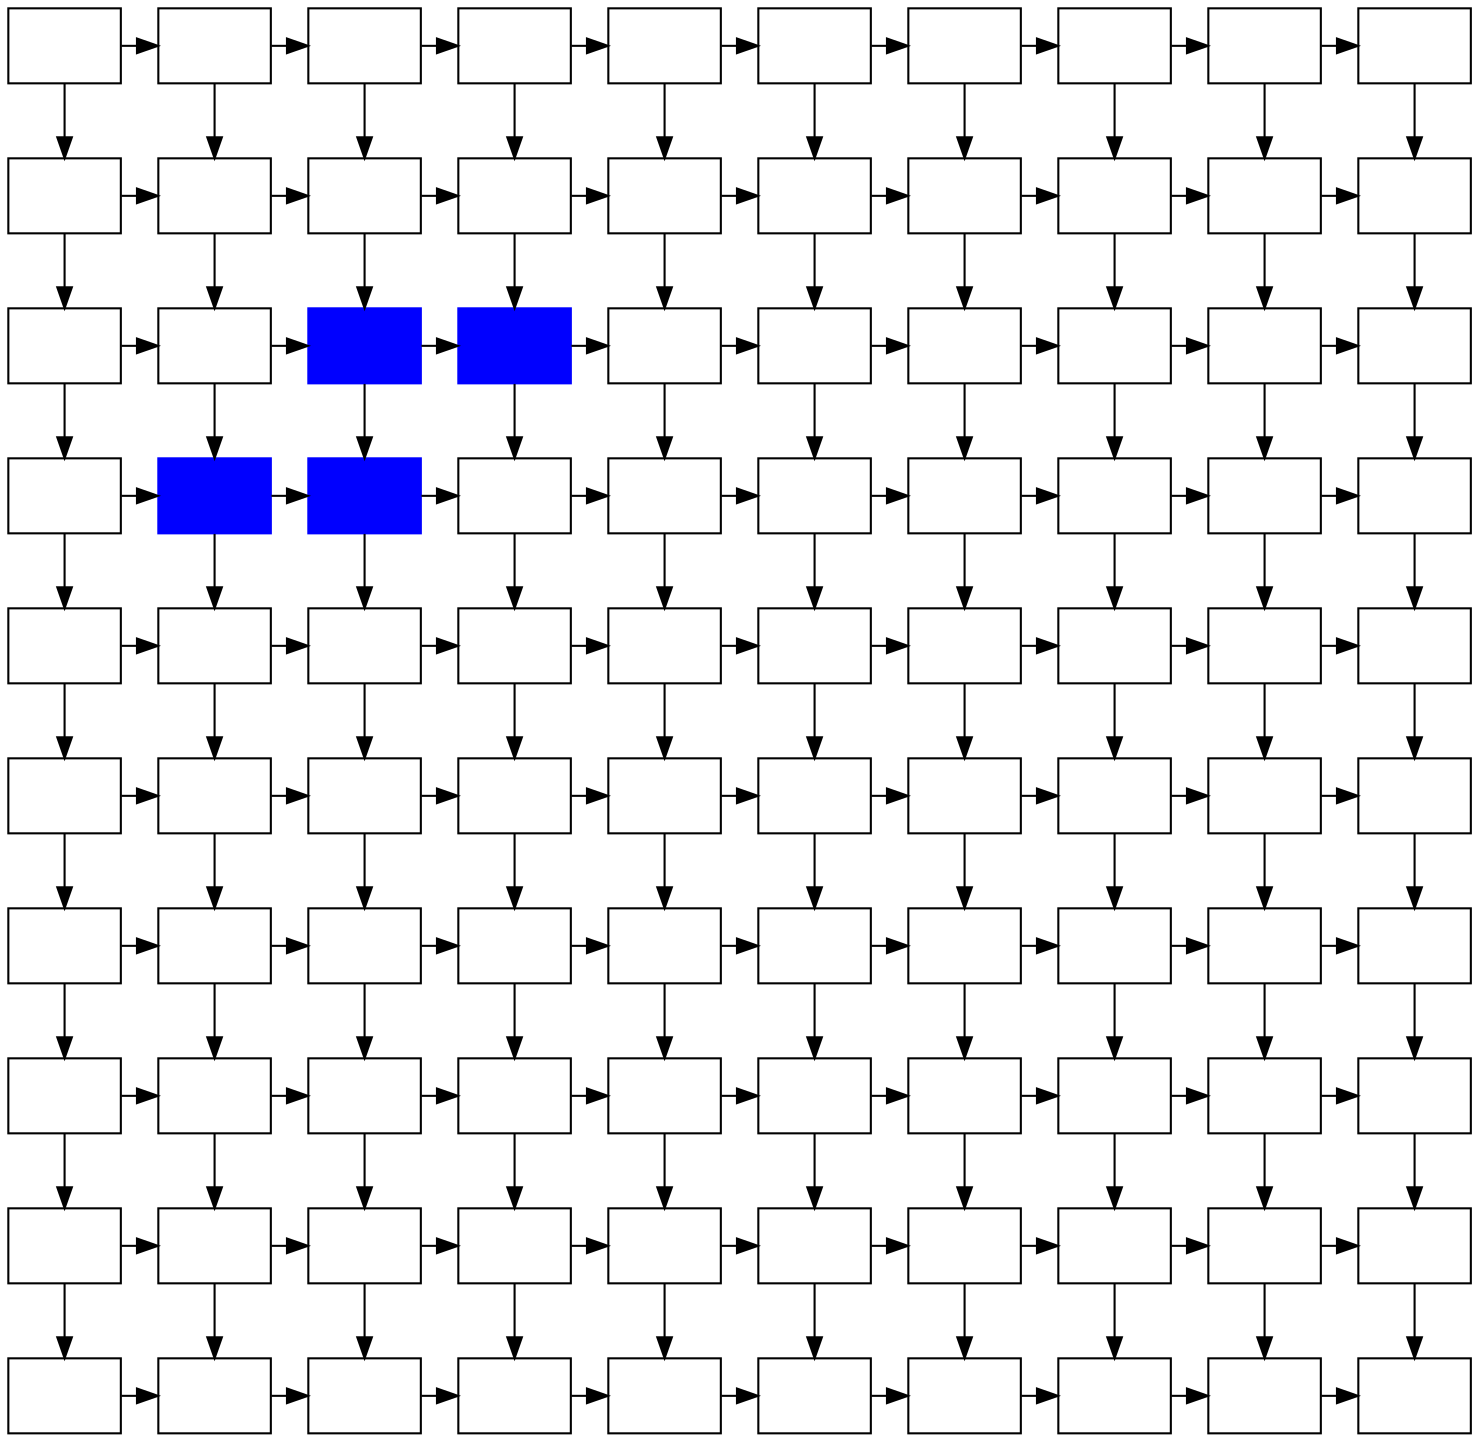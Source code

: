 digraph G {
	node [shape=box style=filled]
	rankdir=TB
	subgraph child {
		rank=same
		1 [label="" fillcolor=white group=1]
		2 [label="" fillcolor=white group=2]
		3 [label="" fillcolor=white group=3]
		4 [label="" fillcolor=white group=4]
		5 [label="" fillcolor=white group=5]
		6 [label="" fillcolor=white group=6]
		7 [label="" fillcolor=white group=7]
		8 [label="" fillcolor=white group=8]
		9 [label="" fillcolor=white group=9]
		10 [label="" fillcolor=white group=0]
	}
	subgraph child1 {
		rank=same
		11 [label="" fillcolor=white group=1]
		12 [label="" fillcolor=white group=2]
		13 [label="" fillcolor=white group=3]
		14 [label="" fillcolor=white group=4]
		15 [label="" fillcolor=white group=5]
		16 [label="" fillcolor=white group=6]
		17 [label="" fillcolor=white group=7]
		18 [label="" fillcolor=white group=8]
		19 [label="" fillcolor=white group=9]
		20 [label="" fillcolor=white group=0]
	}
	subgraph child2 {
		rank=same
		21 [label="" fillcolor=white group=1]
		22 [label="" fillcolor=white group=2]
		23 [label="" color=blue group=3]
		24 [label="" color=blue group=4]
		25 [label="" fillcolor=white group=5]
		26 [label="" fillcolor=white group=6]
		27 [label="" fillcolor=white group=7]
		28 [label="" fillcolor=white group=8]
		29 [label="" fillcolor=white group=9]
		30 [label="" fillcolor=white group=0]
	}
	subgraph child3 {
		rank=same
		31 [label="" fillcolor=white group=1]
		32 [label="" color=blue group=2]
		33 [label="" color=blue group=3]
		34 [label="" fillcolor=white group=4]
		35 [label="" fillcolor=white group=5]
		36 [label="" fillcolor=white group=6]
		37 [label="" fillcolor=white group=7]
		38 [label="" fillcolor=white group=8]
		39 [label="" fillcolor=white group=9]
		40 [label="" fillcolor=white group=0]
	}
	subgraph child4 {
		rank=same
		41 [label="" fillcolor=white group=1]
		42 [label="" fillcolor=white group=2]
		43 [label="" fillcolor=white group=3]
		44 [label="" fillcolor=white group=4]
		45 [label="" fillcolor=white group=5]
		46 [label="" fillcolor=white group=6]
		47 [label="" fillcolor=white group=7]
		48 [label="" fillcolor=white group=8]
		49 [label="" fillcolor=white group=9]
		50 [label="" fillcolor=white group=0]
	}
	subgraph child5 {
		rank=same
		51 [label="" fillcolor=white group=1]
		52 [label="" fillcolor=white group=2]
		53 [label="" fillcolor=white group=3]
		54 [label="" fillcolor=white group=4]
		55 [label="" fillcolor=white group=5]
		56 [label="" fillcolor=white group=6]
		57 [label="" fillcolor=white group=7]
		58 [label="" fillcolor=white group=8]
		59 [label="" fillcolor=white group=9]
		60 [label="" fillcolor=white group=0]
	}
	subgraph child6 {
		rank=same
		61 [label="" fillcolor=white group=1]
		62 [label="" fillcolor=white group=2]
		63 [label="" fillcolor=white group=3]
		64 [label="" fillcolor=white group=4]
		65 [label="" fillcolor=white group=5]
		66 [label="" fillcolor=white group=6]
		67 [label="" fillcolor=white group=7]
		68 [label="" fillcolor=white group=8]
		69 [label="" fillcolor=white group=9]
		70 [label="" fillcolor=white group=0]
	}
	subgraph child7 {
		rank=same
		71 [label="" fillcolor=white group=1]
		72 [label="" fillcolor=white group=2]
		73 [label="" fillcolor=white group=3]
		74 [label="" fillcolor=white group=4]
		75 [label="" fillcolor=white group=5]
		76 [label="" fillcolor=white group=6]
		77 [label="" fillcolor=white group=7]
		78 [label="" fillcolor=white group=8]
		79 [label="" fillcolor=white group=9]
		80 [label="" fillcolor=white group=0]
	}
	subgraph child8 {
		rank=same
		81 [label="" fillcolor=white group=1]
		82 [label="" fillcolor=white group=2]
		83 [label="" fillcolor=white group=3]
		84 [label="" fillcolor=white group=4]
		85 [label="" fillcolor=white group=5]
		86 [label="" fillcolor=white group=6]
		87 [label="" fillcolor=white group=7]
		88 [label="" fillcolor=white group=8]
		89 [label="" fillcolor=white group=9]
		90 [label="" fillcolor=white group=0]
	}
	subgraph child9 {
		rank=same
		91 [label="" fillcolor=white group=1]
		92 [label="" fillcolor=white group=2]
		93 [label="" fillcolor=white group=3]
		94 [label="" fillcolor=white group=4]
		95 [label="" fillcolor=white group=5]
		96 [label="" fillcolor=white group=6]
		97 [label="" fillcolor=white group=7]
		98 [label="" fillcolor=white group=8]
		99 [label="" fillcolor=white group=9]
		100 [label="" fillcolor=white group=0]
	}
	1 -> 11
	1 -> 2
	2 -> 12
	2 -> 3
	3 -> 13
	3 -> 4
	4 -> 14
	4 -> 5
	5 -> 15
	5 -> 6
	6 -> 16
	6 -> 7
	7 -> 17
	7 -> 8
	8 -> 18
	8 -> 9
	9 -> 19
	9 -> 10
	10 -> 20
	11 -> 21
	11 -> 12
	12 -> 22
	12 -> 13
	13 -> 23
	13 -> 14
	14 -> 24
	14 -> 15
	15 -> 25
	15 -> 16
	16 -> 26
	16 -> 17
	17 -> 27
	17 -> 18
	18 -> 28
	18 -> 19
	19 -> 29
	19 -> 20
	20 -> 30
	21 -> 31
	21 -> 22
	22 -> 32
	22 -> 23
	23 -> 33
	23 -> 24
	24 -> 34
	24 -> 25
	25 -> 35
	25 -> 26
	26 -> 36
	26 -> 27
	27 -> 37
	27 -> 28
	28 -> 38
	28 -> 29
	29 -> 39
	29 -> 30
	30 -> 40
	31 -> 41
	31 -> 32
	32 -> 42
	32 -> 33
	33 -> 43
	33 -> 34
	34 -> 44
	34 -> 35
	35 -> 45
	35 -> 36
	36 -> 46
	36 -> 37
	37 -> 47
	37 -> 38
	38 -> 48
	38 -> 39
	39 -> 49
	39 -> 40
	40 -> 50
	41 -> 51
	41 -> 42
	42 -> 52
	42 -> 43
	43 -> 53
	43 -> 44
	44 -> 54
	44 -> 45
	45 -> 55
	45 -> 46
	46 -> 56
	46 -> 47
	47 -> 57
	47 -> 48
	48 -> 58
	48 -> 49
	49 -> 59
	49 -> 50
	50 -> 60
	51 -> 61
	51 -> 52
	52 -> 62
	52 -> 53
	53 -> 63
	53 -> 54
	54 -> 64
	54 -> 55
	55 -> 65
	55 -> 56
	56 -> 66
	56 -> 57
	57 -> 67
	57 -> 58
	58 -> 68
	58 -> 59
	59 -> 69
	59 -> 60
	60 -> 70
	61 -> 71
	61 -> 62
	62 -> 72
	62 -> 63
	63 -> 73
	63 -> 64
	64 -> 74
	64 -> 65
	65 -> 75
	65 -> 66
	66 -> 76
	66 -> 67
	67 -> 77
	67 -> 68
	68 -> 78
	68 -> 69
	69 -> 79
	69 -> 70
	70 -> 80
	71 -> 81
	71 -> 72
	72 -> 82
	72 -> 73
	73 -> 83
	73 -> 74
	74 -> 84
	74 -> 75
	75 -> 85
	75 -> 76
	76 -> 86
	76 -> 77
	77 -> 87
	77 -> 78
	78 -> 88
	78 -> 79
	79 -> 89
	79 -> 80
	80 -> 90
	81 -> 91
	81 -> 82
	82 -> 92
	82 -> 83
	83 -> 93
	83 -> 84
	84 -> 94
	84 -> 85
	85 -> 95
	85 -> 86
	86 -> 96
	86 -> 87
	87 -> 97
	87 -> 88
	88 -> 98
	88 -> 89
	89 -> 99
	89 -> 90
	90 -> 100
	91 -> 92
	92 -> 93
	93 -> 94
	94 -> 95
	95 -> 96
	96 -> 97
	97 -> 98
	98 -> 99
	99 -> 100
}
